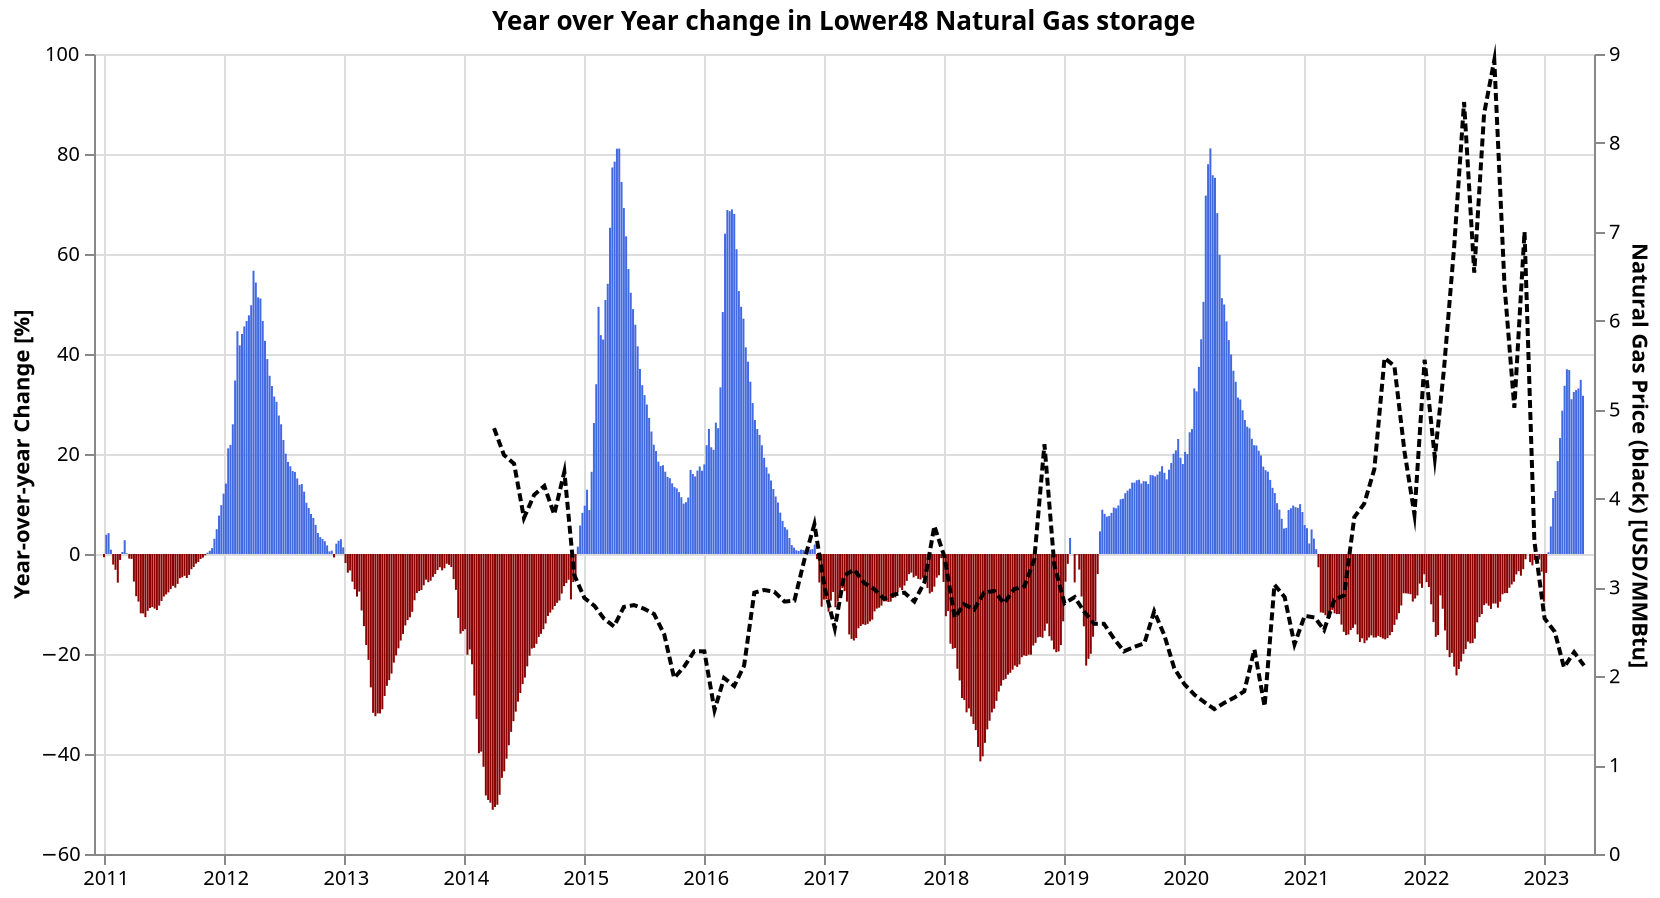 {
  "config": {
    "view": {
      "continuousWidth": 400,
      "continuousHeight": 300
    }
  },
  "layer": [
    {
      "data": {
        "name": "data-5ca62a05942ddb6597184cf35f25e9a9"
      },
      "mark": {
        "type": "bar",
        "width": 1
      },
      "encoding": {
        "color": {
          "condition": {
            "value": "darkred",
            "test": "datum['Lower48'] < 0"
          },
          "value": "royalblue"
        },
        "tooltip": [
          {
            "field": "dt",
            "title": "",
            "type": "temporal"
          },
          {
            "field": "Lower48",
            "format": ",.02f",
            "title": "YoY % Change",
            "type": "quantitative"
          }
        ],
        "x": {
          "axis": {
            "title": ""
          },
          "field": "dt",
          "type": "temporal"
        },
        "y": {
          "axis": {
            "title": "Year-over-year Change [%]"
          },
          "field": "Lower48",
          "type": "quantitative"
        }
      },
      "height": 400,
      "title": "Year over Year change in Lower48 Natural Gas storage",
      "width": 750
    },
    {
      "data": {
        "name": "data-b106063f5d279c55841031e89dd349e1"
      },
      "mark": {
        "type": "line",
        "color": "black",
        "strokeDash": [
          4,
          2
        ]
      },
      "encoding": {
        "x": {
          "field": "Date",
          "type": "temporal"
        },
        "y": {
          "axis": {
            "title": "Natural Gas Price (black) [USD/MMBtu]"
          },
          "field": "Close-Nominal",
          "type": "quantitative"
        }
      },
      "height": 400,
      "width": 750
    }
  ],
  "background": "white",
  "resolve": {
    "scale": {
      "y": "independent"
    }
  },
  "$schema": "https://vega.github.io/schema/vega-lite/v5.json",
  "datasets": {
    "data-5ca62a05942ddb6597184cf35f25e9a9": [
      {
        "dt": "2010-01-01T00:00:00",
        "Lower48": null
      },
      {
        "dt": "2010-01-08T00:00:00",
        "Lower48": null
      },
      {
        "dt": "2010-01-15T00:00:00",
        "Lower48": null
      },
      {
        "dt": "2010-01-22T00:00:00",
        "Lower48": null
      },
      {
        "dt": "2010-01-29T00:00:00",
        "Lower48": null
      },
      {
        "dt": "2010-02-05T00:00:00",
        "Lower48": null
      },
      {
        "dt": "2010-02-12T00:00:00",
        "Lower48": null
      },
      {
        "dt": "2010-02-19T00:00:00",
        "Lower48": null
      },
      {
        "dt": "2010-02-26T00:00:00",
        "Lower48": null
      },
      {
        "dt": "2010-03-05T00:00:00",
        "Lower48": null
      },
      {
        "dt": "2010-03-12T00:00:00",
        "Lower48": null
      },
      {
        "dt": "2010-03-19T00:00:00",
        "Lower48": null
      },
      {
        "dt": "2010-03-26T00:00:00",
        "Lower48": null
      },
      {
        "dt": "2010-04-02T00:00:00",
        "Lower48": null
      },
      {
        "dt": "2010-04-09T00:00:00",
        "Lower48": null
      },
      {
        "dt": "2010-04-16T00:00:00",
        "Lower48": null
      },
      {
        "dt": "2010-04-23T00:00:00",
        "Lower48": null
      },
      {
        "dt": "2010-04-30T00:00:00",
        "Lower48": null
      },
      {
        "dt": "2010-05-07T00:00:00",
        "Lower48": null
      },
      {
        "dt": "2010-05-14T00:00:00",
        "Lower48": null
      },
      {
        "dt": "2010-05-21T00:00:00",
        "Lower48": null
      },
      {
        "dt": "2010-05-28T00:00:00",
        "Lower48": null
      },
      {
        "dt": "2010-06-04T00:00:00",
        "Lower48": null
      },
      {
        "dt": "2010-06-11T00:00:00",
        "Lower48": null
      },
      {
        "dt": "2010-06-18T00:00:00",
        "Lower48": null
      },
      {
        "dt": "2010-06-25T00:00:00",
        "Lower48": null
      },
      {
        "dt": "2010-07-02T00:00:00",
        "Lower48": null
      },
      {
        "dt": "2010-07-09T00:00:00",
        "Lower48": null
      },
      {
        "dt": "2010-07-16T00:00:00",
        "Lower48": null
      },
      {
        "dt": "2010-07-23T00:00:00",
        "Lower48": null
      },
      {
        "dt": "2010-07-30T00:00:00",
        "Lower48": null
      },
      {
        "dt": "2010-08-06T00:00:00",
        "Lower48": null
      },
      {
        "dt": "2010-08-13T00:00:00",
        "Lower48": null
      },
      {
        "dt": "2010-08-20T00:00:00",
        "Lower48": null
      },
      {
        "dt": "2010-08-27T00:00:00",
        "Lower48": null
      },
      {
        "dt": "2010-09-03T00:00:00",
        "Lower48": null
      },
      {
        "dt": "2010-09-10T00:00:00",
        "Lower48": null
      },
      {
        "dt": "2010-09-17T00:00:00",
        "Lower48": null
      },
      {
        "dt": "2010-09-24T00:00:00",
        "Lower48": null
      },
      {
        "dt": "2010-10-01T00:00:00",
        "Lower48": null
      },
      {
        "dt": "2010-10-08T00:00:00",
        "Lower48": null
      },
      {
        "dt": "2010-10-15T00:00:00",
        "Lower48": null
      },
      {
        "dt": "2010-10-22T00:00:00",
        "Lower48": null
      },
      {
        "dt": "2010-10-29T00:00:00",
        "Lower48": null
      },
      {
        "dt": "2010-11-05T00:00:00",
        "Lower48": null
      },
      {
        "dt": "2010-11-12T00:00:00",
        "Lower48": null
      },
      {
        "dt": "2010-11-19T00:00:00",
        "Lower48": null
      },
      {
        "dt": "2010-11-26T00:00:00",
        "Lower48": null
      },
      {
        "dt": "2010-12-03T00:00:00",
        "Lower48": null
      },
      {
        "dt": "2010-12-10T00:00:00",
        "Lower48": null
      },
      {
        "dt": "2010-12-17T00:00:00",
        "Lower48": null
      },
      {
        "dt": "2010-12-24T00:00:00",
        "Lower48": null
      },
      {
        "dt": "2010-12-31T00:00:00",
        "Lower48": -0.6416426050689816
      },
      {
        "dt": "2011-01-07T00:00:00",
        "Lower48": 3.8596491228070073
      },
      {
        "dt": "2011-01-14T00:00:00",
        "Lower48": 4.181051016494064
      },
      {
        "dt": "2011-01-21T00:00:00",
        "Lower48": 0.8726695755652436
      },
      {
        "dt": "2011-01-28T00:00:00",
        "Lower48": -2.1197007481296715
      },
      {
        "dt": "2011-02-04T00:00:00",
        "Lower48": -3.1616982836495056
      },
      {
        "dt": "2011-02-11T00:00:00",
        "Lower48": -5.72556762092794
      },
      {
        "dt": "2011-02-18T00:00:00",
        "Lower48": -1.1872638963842386
      },
      {
        "dt": "2011-02-25T00:00:00",
        "Lower48": 0.4027617951668505
      },
      {
        "dt": "2011-03-04T00:00:00",
        "Lower48": 2.7658266748617155
      },
      {
        "dt": "2011-03-11T00:00:00",
        "Lower48": 0.12391573729864103
      },
      {
        "dt": "2011-03-18T00:00:00",
        "Lower48": -0.9225092250922495
      },
      {
        "dt": "2011-03-25T00:00:00",
        "Lower48": -0.9768009768009733
      },
      {
        "dt": "2011-04-01T00:00:00",
        "Lower48": -5.508982035928145
      },
      {
        "dt": "2011-04-08T00:00:00",
        "Lower48": -8.437856328392247
      },
      {
        "dt": "2011-04-15T00:00:00",
        "Lower48": -9.518599562363239
      },
      {
        "dt": "2011-04-22T00:00:00",
        "Lower48": -11.87238493723849
      },
      {
        "dt": "2011-04-29T00:00:00",
        "Lower48": -11.88565697091274
      },
      {
        "dt": "2011-05-06T00:00:00",
        "Lower48": -12.62553802008608
      },
      {
        "dt": "2011-05-13T00:00:00",
        "Lower48": -11.362586605080827
      },
      {
        "dt": "2011-05-20T00:00:00",
        "Lower48": -10.802469135802472
      },
      {
        "dt": "2011-05-27T00:00:00",
        "Lower48": -10.606703436571918
      },
      {
        "dt": "2011-06-03T00:00:00",
        "Lower48": -10.912052117263848
      },
      {
        "dt": "2011-06-10T00:00:00",
        "Lower48": -11.211644374508257
      },
      {
        "dt": "2011-06-17T00:00:00",
        "Lower48": -10.323809523809524
      },
      {
        "dt": "2011-06-24T00:00:00",
        "Lower48": -9.388971684053649
      },
      {
        "dt": "2011-07-01T00:00:00",
        "Lower48": -8.511408909815287
      },
      {
        "dt": "2011-07-08T00:00:00",
        "Lower48": -8.095740936290042
      },
      {
        "dt": "2011-07-15T00:00:00",
        "Lower48": -7.6736951261666135
      },
      {
        "dt": "2011-07-22T00:00:00",
        "Lower48": -7.022953066118531
      },
      {
        "dt": "2011-07-29T00:00:00",
        "Lower48": -6.379368849677636
      },
      {
        "dt": "2011-08-05T00:00:00",
        "Lower48": -6.735924932975868
      },
      {
        "dt": "2011-08-12T00:00:00",
        "Lower48": -5.97411218055095
      },
      {
        "dt": "2011-08-19T00:00:00",
        "Lower48": -4.846103470857887
      },
      {
        "dt": "2011-08-26T00:00:00",
        "Lower48": -4.669887278582929
      },
      {
        "dt": "2011-09-02T00:00:00",
        "Lower48": -4.3629465697123
      },
      {
        "dt": "2011-09-09T00:00:00",
        "Lower48": -4.8056320783593565
      },
      {
        "dt": "2011-09-16T00:00:00",
        "Lower48": -4.190362167015859
      },
      {
        "dt": "2011-09-23T00:00:00",
        "Lower48": -3.045387994143489
      },
      {
        "dt": "2011-09-30T00:00:00",
        "Lower48": -2.600743069448419
      },
      {
        "dt": "2011-10-07T00:00:00",
        "Lower48": -1.9220055710306383
      },
      {
        "dt": "2011-10-14T00:00:00",
        "Lower48": -1.6019549280477885
      },
      {
        "dt": "2011-10-21T00:00:00",
        "Lower48": -0.9856153436334614
      },
      {
        "dt": "2011-10-28T00:00:00",
        "Lower48": -0.7327924627061
      },
      {
        "dt": "2011-11-04T00:00:00",
        "Lower48": -0.26041666666666297
      },
      {
        "dt": "2011-11-11T00:00:00",
        "Lower48": 0.2608242044861653
      },
      {
        "dt": "2011-11-18T00:00:00",
        "Lower48": 0.6530825496342763
      },
      {
        "dt": "2011-11-25T00:00:00",
        "Lower48": 1.182654402102501
      },
      {
        "dt": "2011-12-02T00:00:00",
        "Lower48": 3.040086090933558
      },
      {
        "dt": "2011-12-09T00:00:00",
        "Lower48": 4.9535603715170184
      },
      {
        "dt": "2011-12-16T00:00:00",
        "Lower48": 7.687741169486495
      },
      {
        "dt": "2011-12-23T00:00:00",
        "Lower48": 9.777227722772274
      },
      {
        "dt": "2011-12-30T00:00:00",
        "Lower48": 12.076202776880862
      },
      {
        "dt": "2012-01-06T00:00:00",
        "Lower48": 14.087837837837846
      },
      {
        "dt": "2012-01-13T00:00:00",
        "Lower48": 21.134020618556693
      },
      {
        "dt": "2012-01-20T00:00:00",
        "Lower48": 21.82461659457333
      },
      {
        "dt": "2012-01-27T00:00:00",
        "Lower48": 25.944798301486195
      },
      {
        "dt": "2012-02-03T00:00:00",
        "Lower48": 34.70149253731343
      },
      {
        "dt": "2012-02-10T00:00:00",
        "Lower48": 44.55497382198952
      },
      {
        "dt": "2012-02-17T00:00:00",
        "Lower48": 41.725832878208635
      },
      {
        "dt": "2012-02-24T00:00:00",
        "Lower48": 44.01146131805158
      },
      {
        "dt": "2012-03-02T00:00:00",
        "Lower48": 45.51435406698565
      },
      {
        "dt": "2012-03-09T00:00:00",
        "Lower48": 46.59653465346534
      },
      {
        "dt": "2012-03-16T00:00:00",
        "Lower48": 47.73432650527623
      },
      {
        "dt": "2012-03-23T00:00:00",
        "Lower48": 49.7533908754624
      },
      {
        "dt": "2012-03-30T00:00:00",
        "Lower48": 56.65399239543727
      },
      {
        "dt": "2012-04-06T00:00:00",
        "Lower48": 54.29638854296388
      },
      {
        "dt": "2012-04-13T00:00:00",
        "Lower48": 51.330108827085866
      },
      {
        "dt": "2012-04-20T00:00:00",
        "Lower48": 51.09792284866468
      },
      {
        "dt": "2012-04-27T00:00:00",
        "Lower48": 46.61354581673307
      },
      {
        "dt": "2012-05-04T00:00:00",
        "Lower48": 42.63820470717023
      },
      {
        "dt": "2012-05-11T00:00:00",
        "Lower48": 38.97863470557581
      },
      {
        "dt": "2012-05-18T00:00:00",
        "Lower48": 35.64013840830449
      },
      {
        "dt": "2012-05-25T00:00:00",
        "Lower48": 33.602278120550544
      },
      {
        "dt": "2012-06-01T00:00:00",
        "Lower48": 31.489945155393052
      },
      {
        "dt": "2012-06-08T00:00:00",
        "Lower48": 30.438635356668154
      },
      {
        "dt": "2012-06-15T00:00:00",
        "Lower48": 27.697536108751052
      },
      {
        "dt": "2012-06-22T00:00:00",
        "Lower48": 25.94572368421053
      },
      {
        "dt": "2012-06-29T00:00:00",
        "Lower48": 22.802850356294545
      },
      {
        "dt": "2012-07-06T00:00:00",
        "Lower48": 20.06893910379166
      },
      {
        "dt": "2012-07-13T00:00:00",
        "Lower48": 18.420067390490445
      },
      {
        "dt": "2012-07-20T00:00:00",
        "Lower48": 17.538688282977155
      },
      {
        "dt": "2012-07-27T00:00:00",
        "Lower48": 16.600217470097856
      },
      {
        "dt": "2012-08-03T00:00:00",
        "Lower48": 16.421128278835795
      },
      {
        "dt": "2012-08-10T00:00:00",
        "Lower48": 15.107659724673494
      },
      {
        "dt": "2012-08-17T00:00:00",
        "Lower48": 13.83344803854094
      },
      {
        "dt": "2012-08-24T00:00:00",
        "Lower48": 13.986486486486482
      },
      {
        "dt": "2012-08-31T00:00:00",
        "Lower48": 12.462809917355377
      },
      {
        "dt": "2012-09-07T00:00:00",
        "Lower48": 10.257234726688115
      },
      {
        "dt": "2012-09-14T00:00:00",
        "Lower48": 9.215870040612305
      },
      {
        "dt": "2012-09-21T00:00:00",
        "Lower48": 8.003624282694055
      },
      {
        "dt": "2012-09-28T00:00:00",
        "Lower48": 7.2183098591549255
      },
      {
        "dt": "2012-10-05T00:00:00",
        "Lower48": 5.82220959954558
      },
      {
        "dt": "2012-10-12T00:00:00",
        "Lower48": 4.194260485651213
      },
      {
        "dt": "2012-10-19T00:00:00",
        "Lower48": 3.3898305084745672
      },
      {
        "dt": "2012-10-26T00:00:00",
        "Lower48": 3.0055365146322233
      },
      {
        "dt": "2012-11-02T00:00:00",
        "Lower48": 2.5587467362924388
      },
      {
        "dt": "2012-11-09T00:00:00",
        "Lower48": 1.716961498439118
      },
      {
        "dt": "2012-11-16T00:00:00",
        "Lower48": 0.5190760446405429
      },
      {
        "dt": "2012-11-23T00:00:00",
        "Lower48": 0.6753246753246733
      },
      {
        "dt": "2012-11-30T00:00:00",
        "Lower48": -0.6788511749347248
      },
      {
        "dt": "2012-12-07T00:00:00",
        "Lower48": 2.0648967551622377
      },
      {
        "dt": "2012-12-14T00:00:00",
        "Lower48": 2.6460859977949225
      },
      {
        "dt": "2012-12-21T00:00:00",
        "Lower48": 2.9594137542277243
      },
      {
        "dt": "2012-12-28T00:00:00",
        "Lower48": 1.3252664938058212
      },
      {
        "dt": "2013-01-04T00:00:00",
        "Lower48": -1.8063369854900757
      },
      {
        "dt": "2013-01-11T00:00:00",
        "Lower48": -3.7386018237082097
      },
      {
        "dt": "2013-01-18T00:00:00",
        "Lower48": -3.2924467398321444
      },
      {
        "dt": "2013-01-25T00:00:00",
        "Lower48": -5.5293324342548855
      },
      {
        "dt": "2013-02-01T00:00:00",
        "Lower48": -7.0637119113573394
      },
      {
        "dt": "2013-02-08T00:00:00",
        "Lower48": -8.511408909815287
      },
      {
        "dt": "2013-02-15T00:00:00",
        "Lower48": -7.514450867052025
      },
      {
        "dt": "2013-02-22T00:00:00",
        "Lower48": -11.301233585356151
      },
      {
        "dt": "2013-03-01T00:00:00",
        "Lower48": -14.426633785450061
      },
      {
        "dt": "2013-03-08T00:00:00",
        "Lower48": -18.19333051920642
      },
      {
        "dt": "2013-03-15T00:00:00",
        "Lower48": -21.176470588235297
      },
      {
        "dt": "2013-03-22T00:00:00",
        "Lower48": -26.677645121449157
      },
      {
        "dt": "2013-03-29T00:00:00",
        "Lower48": -31.75566343042071
      },
      {
        "dt": "2013-04-05T00:00:00",
        "Lower48": -32.445520581113804
      },
      {
        "dt": "2013-04-12T00:00:00",
        "Lower48": -31.88174190970835
      },
      {
        "dt": "2013-04-19T00:00:00",
        "Lower48": -31.893165750196385
      },
      {
        "dt": "2013-04-26T00:00:00",
        "Lower48": -31.055900621118017
      },
      {
        "dt": "2013-05-03T00:00:00",
        "Lower48": -28.396009209516503
      },
      {
        "dt": "2013-05-10T00:00:00",
        "Lower48": -26.359205099362583
      },
      {
        "dt": "2013-05-17T00:00:00",
        "Lower48": -25.218658892128275
      },
      {
        "dt": "2013-05-24T00:00:00",
        "Lower48": -23.907637655417403
      },
      {
        "dt": "2013-05-31T00:00:00",
        "Lower48": -21.724018074383032
      },
      {
        "dt": "2013-06-07T00:00:00",
        "Lower48": -20.278532608695656
      },
      {
        "dt": "2013-06-14T00:00:00",
        "Lower48": -18.862275449101794
      },
      {
        "dt": "2013-06-21T00:00:00",
        "Lower48": -17.303297420829256
      },
      {
        "dt": "2013-06-28T00:00:00",
        "Lower48": -15.989684074790455
      },
      {
        "dt": "2013-07-05T00:00:00",
        "Lower48": -14.290271132376397
      },
      {
        "dt": "2013-07-12T00:00:00",
        "Lower48": -13.21530192854885
      },
      {
        "dt": "2013-07-19T00:00:00",
        "Lower48": -12.664576802507831
      },
      {
        "dt": "2013-07-26T00:00:00",
        "Lower48": -11.563568542119985
      },
      {
        "dt": "2013-08-02T00:00:00",
        "Lower48": -9.259259259259256
      },
      {
        "dt": "2013-08-09T00:00:00",
        "Lower48": -7.789021772462434
      },
      {
        "dt": "2013-08-16T00:00:00",
        "Lower48": -7.4062877871825865
      },
      {
        "dt": "2013-08-23T00:00:00",
        "Lower48": -7.202133965619439
      },
      {
        "dt": "2013-08-30T00:00:00",
        "Lower48": -6.261022927689597
      },
      {
        "dt": "2013-09-06T00:00:00",
        "Lower48": -5.13269174686497
      },
      {
        "dt": "2013-09-13T00:00:00",
        "Lower48": -5.635011441647597
      },
      {
        "dt": "2013-09-20T00:00:00",
        "Lower48": -5.341163310961972
      },
      {
        "dt": "2013-09-27T00:00:00",
        "Lower48": -4.570333880678712
      },
      {
        "dt": "2013-10-04T00:00:00",
        "Lower48": -3.998926462694574
      },
      {
        "dt": "2013-10-11T00:00:00",
        "Lower48": -3.204449152542377
      },
      {
        "dt": "2013-10-18T00:00:00",
        "Lower48": -2.654176424668231
      },
      {
        "dt": "2013-10-25T00:00:00",
        "Lower48": -3.2761709751727652
      },
      {
        "dt": "2013-11-01T00:00:00",
        "Lower48": -2.851323828920571
      },
      {
        "dt": "2013-11-08T00:00:00",
        "Lower48": -1.9437340153452665
      },
      {
        "dt": "2013-11-15T00:00:00",
        "Lower48": -2.1688613477924057
      },
      {
        "dt": "2013-11-22T00:00:00",
        "Lower48": -2.605779153766774
      },
      {
        "dt": "2013-11-29T00:00:00",
        "Lower48": -5.021030494216616
      },
      {
        "dt": "2013-12-06T00:00:00",
        "Lower48": -7.17288491854966
      },
      {
        "dt": "2013-12-13T00:00:00",
        "Lower48": -12.781954887218049
      },
      {
        "dt": "2013-12-20T00:00:00",
        "Lower48": -15.9321105940323
      },
      {
        "dt": "2013-12-27T00:00:00",
        "Lower48": -15.410861529712827
      },
      {
        "dt": "2014-01-03T00:00:00",
        "Lower48": -15.048250904704464
      },
      {
        "dt": "2014-01-10T00:00:00",
        "Lower48": -20.14524786864541
      },
      {
        "dt": "2014-01-17T00:00:00",
        "Lower48": -19.092122830440584
      },
      {
        "dt": "2014-01-24T00:00:00",
        "Lower48": -22.055674518201286
      },
      {
        "dt": "2014-01-31T00:00:00",
        "Lower48": -28.315946348733235
      },
      {
        "dt": "2014-02-07T00:00:00",
        "Lower48": -32.97703879651623
      },
      {
        "dt": "2014-02-14T00:00:00",
        "Lower48": -39.83333333333333
      },
      {
        "dt": "2014-02-21T00:00:00",
        "Lower48": -39.52445042620008
      },
      {
        "dt": "2014-02-28T00:00:00",
        "Lower48": -42.5552353506244
      },
      {
        "dt": "2014-03-07T00:00:00",
        "Lower48": -48.297213622291025
      },
      {
        "dt": "2014-03-14T00:00:00",
        "Lower48": -49.200426439232416
      },
      {
        "dt": "2014-03-21T00:00:00",
        "Lower48": -49.74733295901179
      },
      {
        "dt": "2014-03-28T00:00:00",
        "Lower48": -51.155898043864845
      },
      {
        "dt": "2014-04-04T00:00:00",
        "Lower48": -50.597371565113505
      },
      {
        "dt": "2014-04-11T00:00:00",
        "Lower48": -50.146627565982406
      },
      {
        "dt": "2014-04-18T00:00:00",
        "Lower48": -48.15455594002307
      },
      {
        "dt": "2014-04-25T00:00:00",
        "Lower48": -44.76351351351351
      },
      {
        "dt": "2014-05-02T00:00:00",
        "Lower48": -43.461950696677384
      },
      {
        "dt": "2014-05-09T00:00:00",
        "Lower48": -40.936863543788185
      },
      {
        "dt": "2014-05-16T00:00:00",
        "Lower48": -38.25536062378168
      },
      {
        "dt": "2014-05-23T00:00:00",
        "Lower48": -35.574229691876745
      },
      {
        "dt": "2014-05-30T00:00:00",
        "Lower48": -33.43694493783303
      },
      {
        "dt": "2014-06-06T00:00:00",
        "Lower48": -31.52961227098423
      },
      {
        "dt": "2014-06-13T00:00:00",
        "Lower48": -29.520295202952028
      },
      {
        "dt": "2014-06-20T00:00:00",
        "Lower48": -27.79313067508883
      },
      {
        "dt": "2014-06-27T00:00:00",
        "Lower48": -26.016884113584037
      },
      {
        "dt": "2014-07-04T00:00:00",
        "Lower48": -24.711574246371416
      },
      {
        "dt": "2014-07-11T00:00:00",
        "Lower48": -22.47723132969035
      },
      {
        "dt": "2014-07-18T00:00:00",
        "Lower48": -20.351758793969854
      },
      {
        "dt": "2014-07-25T00:00:00",
        "Lower48": -18.9103690685413
      },
      {
        "dt": "2014-08-01T00:00:00",
        "Lower48": -18.775510204081634
      },
      {
        "dt": "2014-08-08T00:00:00",
        "Lower48": -17.958097771865646
      },
      {
        "dt": "2014-08-15T00:00:00",
        "Lower48": -16.585047339209925
      },
      {
        "dt": "2014-08-22T00:00:00",
        "Lower48": -15.969338869370809
      },
      {
        "dt": "2014-08-29T00:00:00",
        "Lower48": -15.051740357478838
      },
      {
        "dt": "2014-09-05T00:00:00",
        "Lower48": -13.894866277282514
      },
      {
        "dt": "2014-09-12T00:00:00",
        "Lower48": -12.397696271597457
      },
      {
        "dt": "2014-09-19T00:00:00",
        "Lower48": -11.728212703101926
      },
      {
        "dt": "2014-09-26T00:00:00",
        "Lower48": -11.127043303699457
      },
      {
        "dt": "2014-10-03T00:00:00",
        "Lower48": -10.399776348895717
      },
      {
        "dt": "2014-10-10T00:00:00",
        "Lower48": -9.76744186046512
      },
      {
        "dt": "2014-10-17T00:00:00",
        "Lower48": -9.302325581395355
      },
      {
        "dt": "2014-10-24T00:00:00",
        "Lower48": -7.912146070388992
      },
      {
        "dt": "2014-10-31T00:00:00",
        "Lower48": -6.420335429769397
      },
      {
        "dt": "2014-11-07T00:00:00",
        "Lower48": -5.816379760041734
      },
      {
        "dt": "2014-11-14T00:00:00",
        "Lower48": -5.1464766429137
      },
      {
        "dt": "2014-11-21T00:00:00",
        "Lower48": -9.086092715231786
      },
      {
        "dt": "2014-11-28T00:00:00",
        "Lower48": -5.61859950179906
      },
      {
        "dt": "2014-12-05T00:00:00",
        "Lower48": -4.924992923860739
      },
      {
        "dt": "2014-12-12T00:00:00",
        "Lower48": 1.4778325123152802
      },
      {
        "dt": "2014-12-19T00:00:00",
        "Lower48": 5.698469553891239
      },
      {
        "dt": "2014-12-26T00:00:00",
        "Lower48": 8.23529411764705
      },
      {
        "dt": "2015-01-02T00:00:00",
        "Lower48": 9.655662051828195
      },
      {
        "dt": "2015-01-09T00:00:00",
        "Lower48": 12.85092922103599
      },
      {
        "dt": "2015-01-16T00:00:00",
        "Lower48": 8.787128712871283
      },
      {
        "dt": "2015-01-23T00:00:00",
        "Lower48": 16.437728937728945
      },
      {
        "dt": "2015-01-30T00:00:00",
        "Lower48": 26.195426195426187
      },
      {
        "dt": "2015-02-06T00:00:00",
        "Lower48": 33.96337861783816
      },
      {
        "dt": "2015-02-13T00:00:00",
        "Lower48": 49.44598337950139
      },
      {
        "dt": "2015-02-20T00:00:00",
        "Lower48": 43.76854599406528
      },
      {
        "dt": "2015-02-27T00:00:00",
        "Lower48": 42.89297658862876
      },
      {
        "dt": "2015-03-06T00:00:00",
        "Lower48": 50.79840319361277
      },
      {
        "dt": "2015-03-13T00:00:00",
        "Lower48": 54.039874081846804
      },
      {
        "dt": "2015-03-20T00:00:00",
        "Lower48": 65.25139664804469
      },
      {
        "dt": "2015-03-27T00:00:00",
        "Lower48": 77.30582524271846
      },
      {
        "dt": "2015-04-03T00:00:00",
        "Lower48": 78.47642079806529
      },
      {
        "dt": "2015-04-10T00:00:00",
        "Lower48": 81.05882352941177
      },
      {
        "dt": "2015-04-17T00:00:00",
        "Lower48": 81.0901001112347
      },
      {
        "dt": "2015-04-24T00:00:00",
        "Lower48": 74.4138634046891
      },
      {
        "dt": "2015-05-01T00:00:00",
        "Lower48": 69.19431279620854
      },
      {
        "dt": "2015-05-08T00:00:00",
        "Lower48": 63.53448275862068
      },
      {
        "dt": "2015-05-15T00:00:00",
        "Lower48": 56.985003946329904
      },
      {
        "dt": "2015-05-22T00:00:00",
        "Lower48": 52.24637681159421
      },
      {
        "dt": "2015-05-29T00:00:00",
        "Lower48": 48.965977318212154
      },
      {
        "dt": "2015-06-05T00:00:00",
        "Lower48": 45.86185438705663
      },
      {
        "dt": "2015-06-12T00:00:00",
        "Lower48": 41.53577661431065
      },
      {
        "dt": "2015-06-19T00:00:00",
        "Lower48": 37.014762165117546
      },
      {
        "dt": "2015-06-26T00:00:00",
        "Lower48": 33.765560165975096
      },
      {
        "dt": "2015-07-03T00:00:00",
        "Lower48": 31.784478497281256
      },
      {
        "dt": "2015-07-10T00:00:00",
        "Lower48": 29.887218045112785
      },
      {
        "dt": "2015-07-17T00:00:00",
        "Lower48": 27.21946822893195
      },
      {
        "dt": "2015-07-24T00:00:00",
        "Lower48": 24.49068053749459
      },
      {
        "dt": "2015-07-31T00:00:00",
        "Lower48": 21.85929648241205
      },
      {
        "dt": "2015-08-07T00:00:00",
        "Lower48": 20.591811917308476
      },
      {
        "dt": "2015-08-14T00:00:00",
        "Lower48": 18.473581213307245
      },
      {
        "dt": "2015-08-21T00:00:00",
        "Lower48": 17.597871531736974
      },
      {
        "dt": "2015-08-28T00:00:00",
        "Lower48": 17.755629383536366
      },
      {
        "dt": "2015-09-04T00:00:00",
        "Lower48": 16.4584077115316
      },
      {
        "dt": "2015-09-11T00:00:00",
        "Lower48": 15.432525951557086
      },
      {
        "dt": "2015-09-18T00:00:00",
        "Lower48": 15.160642570281135
      },
      {
        "dt": "2015-09-25T00:00:00",
        "Lower48": 14.133591481122942
      },
      {
        "dt": "2015-10-02T00:00:00",
        "Lower48": 13.385335413416533
      },
      {
        "dt": "2015-10-09T00:00:00",
        "Lower48": 13.129169193450574
      },
      {
        "dt": "2015-10-16T00:00:00",
        "Lower48": 12.378426171529622
      },
      {
        "dt": "2015-10-23T00:00:00",
        "Lower48": 11.350574712643668
      },
      {
        "dt": "2015-10-30T00:00:00",
        "Lower48": 10.081209745169417
      },
      {
        "dt": "2015-11-06T00:00:00",
        "Lower48": 10.357241761284964
      },
      {
        "dt": "2015-11-13T00:00:00",
        "Lower48": 11.296605453533658
      },
      {
        "dt": "2015-11-20T00:00:00",
        "Lower48": 16.812354312354305
      },
      {
        "dt": "2015-11-27T00:00:00",
        "Lower48": 16.011730205278596
      },
      {
        "dt": "2015-12-04T00:00:00",
        "Lower48": 15.510568621613574
      },
      {
        "dt": "2015-12-11T00:00:00",
        "Lower48": 16.6868932038835
      },
      {
        "dt": "2015-12-18T00:00:00",
        "Lower48": 17.498459642637098
      },
      {
        "dt": "2015-12-25T00:00:00",
        "Lower48": 16.64596273291925
      },
      {
        "dt": "2016-01-01T00:00:00",
        "Lower48": 17.93460666882487
      },
      {
        "dt": "2016-01-08T00:00:00",
        "Lower48": 21.758934828311148
      },
      {
        "dt": "2016-01-15T00:00:00",
        "Lower48": 25.02844141069398
      },
      {
        "dt": "2016-01-22T00:00:00",
        "Lower48": 21.352732992528512
      },
      {
        "dt": "2016-01-29T00:00:00",
        "Lower48": 20.840197693574968
      },
      {
        "dt": "2016-02-05T00:00:00",
        "Lower48": 26.27865961199294
      },
      {
        "dt": "2016-02-12T00:00:00",
        "Lower48": 25.162187210379972
      },
      {
        "dt": "2016-02-19T00:00:00",
        "Lower48": 33.33333333333333
      },
      {
        "dt": "2016-02-26T00:00:00",
        "Lower48": 48.39087185488591
      },
      {
        "dt": "2016-03-04T00:00:00",
        "Lower48": 64.06353408338848
      },
      {
        "dt": "2016-03-11T00:00:00",
        "Lower48": 68.80108991825612
      },
      {
        "dt": "2016-03-18T00:00:00",
        "Lower48": 68.55983772819472
      },
      {
        "dt": "2016-03-25T00:00:00",
        "Lower48": 68.92539356605066
      },
      {
        "dt": "2016-04-01T00:00:00",
        "Lower48": 68.02168021680217
      },
      {
        "dt": "2016-04-08T00:00:00",
        "Lower48": 60.948667966211836
      },
      {
        "dt": "2016-04-15T00:00:00",
        "Lower48": 52.579852579852584
      },
      {
        "dt": "2016-04-22T00:00:00",
        "Lower48": 49.444769140853296
      },
      {
        "dt": "2016-04-29T00:00:00",
        "Lower48": 47.058823529411775
      },
      {
        "dt": "2016-05-06T00:00:00",
        "Lower48": 41.328413284132836
      },
      {
        "dt": "2016-05-13T00:00:00",
        "Lower48": 38.46153846153846
      },
      {
        "dt": "2016-05-20T00:00:00",
        "Lower48": 34.45978105663969
      },
      {
        "dt": "2016-05-27T00:00:00",
        "Lower48": 30.18360949395431
      },
      {
        "dt": "2016-06-03T00:00:00",
        "Lower48": 26.791808873720147
      },
      {
        "dt": "2016-06-10T00:00:00",
        "Lower48": 24.98972461981093
      },
      {
        "dt": "2016-06-17T00:00:00",
        "Lower48": 23.822825219473252
      },
      {
        "dt": "2016-06-24T00:00:00",
        "Lower48": 21.752617293524622
      },
      {
        "dt": "2016-07-01T00:00:00",
        "Lower48": 19.242310577644407
      },
      {
        "dt": "2016-07-08T00:00:00",
        "Lower48": 17.32995658465992
      },
      {
        "dt": "2016-07-15T00:00:00",
        "Lower48": 16.082182075805875
      },
      {
        "dt": "2016-07-22T00:00:00",
        "Lower48": 14.69359331476323
      },
      {
        "dt": "2016-07-29T00:00:00",
        "Lower48": 12.989690721649483
      },
      {
        "dt": "2016-08-05T00:00:00",
        "Lower48": 11.495798319327722
      },
      {
        "dt": "2016-08-12T00:00:00",
        "Lower48": 10.307234886025762
      },
      {
        "dt": "2016-08-19T00:00:00",
        "Lower48": 8.274078862314148
      },
      {
        "dt": "2016-08-26T00:00:00",
        "Lower48": 6.614420062695925
      },
      {
        "dt": "2016-09-02T00:00:00",
        "Lower48": 5.364806866952798
      },
      {
        "dt": "2016-09-09T00:00:00",
        "Lower48": 4.886091127098324
      },
      {
        "dt": "2016-09-16T00:00:00",
        "Lower48": 3.1967451322290064
      },
      {
        "dt": "2016-09-23T00:00:00",
        "Lower48": 1.781170483460559
      },
      {
        "dt": "2016-09-30T00:00:00",
        "Lower48": 1.2658227848101333
      },
      {
        "dt": "2016-10-07T00:00:00",
        "Lower48": 0.7504690431519689
      },
      {
        "dt": "2016-10-14T00:00:00",
        "Lower48": 0.6031995803829071
      },
      {
        "dt": "2016-10-21T00:00:00",
        "Lower48": 0.8774193548387155
      },
      {
        "dt": "2016-10-28T00:00:00",
        "Lower48": 0.8140422284405924
      },
      {
        "dt": "2016-11-04T00:00:00",
        "Lower48": 0.8030112923463006
      },
      {
        "dt": "2016-11-11T00:00:00",
        "Lower48": 1.1749999999999927
      },
      {
        "dt": "2016-11-18T00:00:00",
        "Lower48": 0.8979795460214435
      },
      {
        "dt": "2016-11-25T00:00:00",
        "Lower48": 0.9858442871587547
      },
      {
        "dt": "2016-12-02T00:00:00",
        "Lower48": 1.8814432989690655
      },
      {
        "dt": "2016-12-09T00:00:00",
        "Lower48": -1.0400416016640657
      },
      {
        "dt": "2016-12-16T00:00:00",
        "Lower48": -5.689564761405352
      },
      {
        "dt": "2016-12-23T00:00:00",
        "Lower48": -10.543130990415339
      },
      {
        "dt": "2016-12-30T00:00:00",
        "Lower48": -9.113368103211638
      },
      {
        "dt": "2017-01-06T00:00:00",
        "Lower48": -9.064748201438844
      },
      {
        "dt": "2017-01-13T00:00:00",
        "Lower48": -11.52562936002427
      },
      {
        "dt": "2017-01-20T00:00:00",
        "Lower48": -9.332469215813354
      },
      {
        "dt": "2017-01-27T00:00:00",
        "Lower48": -7.600545330606678
      },
      {
        "dt": "2017-02-03T00:00:00",
        "Lower48": -10.649441340782118
      },
      {
        "dt": "2017-02-10T00:00:00",
        "Lower48": -9.477971121806739
      },
      {
        "dt": "2017-02-17T00:00:00",
        "Lower48": -8.823529411764708
      },
      {
        "dt": "2017-02-24T00:00:00",
        "Lower48": -6.821766561514197
      },
      {
        "dt": "2017-03-03T00:00:00",
        "Lower48": -7.422347720855182
      },
      {
        "dt": "2017-03-10T00:00:00",
        "Lower48": -9.523809523809524
      },
      {
        "dt": "2017-03-17T00:00:00",
        "Lower48": -16.085038106698757
      },
      {
        "dt": "2017-03-24T00:00:00",
        "Lower48": -16.977309562398702
      },
      {
        "dt": "2017-03-31T00:00:00",
        "Lower48": -17.298387096774192
      },
      {
        "dt": "2017-04-07T00:00:00",
        "Lower48": -16.794509487283005
      },
      {
        "dt": "2017-04-14T00:00:00",
        "Lower48": -14.855072463768115
      },
      {
        "dt": "2017-04-21T00:00:00",
        "Lower48": -14.391865467344545
      },
      {
        "dt": "2017-04-28T00:00:00",
        "Lower48": -14.057142857142857
      },
      {
        "dt": "2017-05-05T00:00:00",
        "Lower48": -14.17381574039538
      },
      {
        "dt": "2017-05-12T00:00:00",
        "Lower48": -13.979665940450259
      },
      {
        "dt": "2017-05-19T00:00:00",
        "Lower48": -13.486725663716815
      },
      {
        "dt": "2017-05-26T00:00:00",
        "Lower48": -13.140694874441007
      },
      {
        "dt": "2017-06-02T00:00:00",
        "Lower48": -11.473755047106327
      },
      {
        "dt": "2017-06-09T00:00:00",
        "Lower48": -10.917461361394276
      },
      {
        "dt": "2017-06-16T00:00:00",
        "Lower48": -10.731550112794075
      },
      {
        "dt": "2017-06-23T00:00:00",
        "Lower48": -10.318471337579616
      },
      {
        "dt": "2017-06-30T00:00:00",
        "Lower48": -9.468386284995278
      },
      {
        "dt": "2017-07-07T00:00:00",
        "Lower48": -9.466543324082643
      },
      {
        "dt": "2017-07-14T00:00:00",
        "Lower48": -9.581934696368632
      },
      {
        "dt": "2017-07-21T00:00:00",
        "Lower48": -9.532483302975104
      },
      {
        "dt": "2017-07-28T00:00:00",
        "Lower48": -8.78953771289538
      },
      {
        "dt": "2017-08-04T00:00:00",
        "Lower48": -8.682544467892672
      },
      {
        "dt": "2017-08-11T00:00:00",
        "Lower48": -7.696915244085057
      },
      {
        "dt": "2017-08-18T00:00:00",
        "Lower48": -6.716417910447758
      },
      {
        "dt": "2017-08-25T00:00:00",
        "Lower48": -7.233166715671857
      },
      {
        "dt": "2017-09-01T00:00:00",
        "Lower48": -6.313645621181263
      },
      {
        "dt": "2017-09-08T00:00:00",
        "Lower48": -5.372963703915401
      },
      {
        "dt": "2017-09-15T00:00:00",
        "Lower48": -4.0270346381301
      },
      {
        "dt": "2017-09-22T00:00:00",
        "Lower48": -3.7222222222222268
      },
      {
        "dt": "2017-09-29T00:00:00",
        "Lower48": -4.673913043478262
      },
      {
        "dt": "2017-10-06T00:00:00",
        "Lower48": -4.362862463421124
      },
      {
        "dt": "2017-10-13T00:00:00",
        "Lower48": -4.9791449426485945
      },
      {
        "dt": "2017-10-20T00:00:00",
        "Lower48": -5.0908160654899
      },
      {
        "dt": "2017-10-27T00:00:00",
        "Lower48": -4.74388089830936
      },
      {
        "dt": "2017-11-03T00:00:00",
        "Lower48": -5.650983320886239
      },
      {
        "dt": "2017-11-10T00:00:00",
        "Lower48": -6.795156906350385
      },
      {
        "dt": "2017-11-17T00:00:00",
        "Lower48": -7.886279357231151
      },
      {
        "dt": "2017-11-24T00:00:00",
        "Lower48": -7.559449311639554
      },
      {
        "dt": "2017-12-01T00:00:00",
        "Lower48": -6.526688590943586
      },
      {
        "dt": "2017-12-08T00:00:00",
        "Lower48": -4.7293746715712075
      },
      {
        "dt": "2017-12-15T00:00:00",
        "Lower48": -4.253544620517102
      },
      {
        "dt": "2017-12-22T00:00:00",
        "Lower48": -0.8333333333333304
      },
      {
        "dt": "2017-12-29T00:00:00",
        "Lower48": -5.587435819993958
      },
      {
        "dt": "2018-01-05T00:00:00",
        "Lower48": -12.436708860759493
      },
      {
        "dt": "2018-01-12T00:00:00",
        "Lower48": -11.415838189921157
      },
      {
        "dt": "2018-01-19T00:00:00",
        "Lower48": -17.94138670478913
      },
      {
        "dt": "2018-01-26T00:00:00",
        "Lower48": -18.959793434157135
      },
      {
        "dt": "2018-02-02T00:00:00",
        "Lower48": -18.796404845642833
      },
      {
        "dt": "2018-02-09T00:00:00",
        "Lower48": -22.94478527607362
      },
      {
        "dt": "2018-02-16T00:00:00",
        "Lower48": -25.297113752122236
      },
      {
        "dt": "2018-02-23T00:00:00",
        "Lower48": -28.819297503173935
      },
      {
        "dt": "2018-03-02T00:00:00",
        "Lower48": -29.19389978213508
      },
      {
        "dt": "2018-03-09T00:00:00",
        "Lower48": -31.668153434433542
      },
      {
        "dt": "2018-03-16T00:00:00",
        "Lower48": -30.87954110898662
      },
      {
        "dt": "2018-03-23T00:00:00",
        "Lower48": -32.50366032210834
      },
      {
        "dt": "2018-03-30T00:00:00",
        "Lower48": -33.98342272062409
      },
      {
        "dt": "2018-04-06T00:00:00",
        "Lower48": -35.22561863173217
      },
      {
        "dt": "2018-04-13T00:00:00",
        "Lower48": -38.58156028368794
      },
      {
        "dt": "2018-04-20T00:00:00",
        "Lower48": -41.48012791228871
      },
      {
        "dt": "2018-04-27T00:00:00",
        "Lower48": -40.46985815602837
      },
      {
        "dt": "2018-05-04T00:00:00",
        "Lower48": -37.76618861364624
      },
      {
        "dt": "2018-05-11T00:00:00",
        "Lower48": -35.07809202195019
      },
      {
        "dt": "2018-05-18T00:00:00",
        "Lower48": -33.346972176759415
      },
      {
        "dt": "2018-05-25T00:00:00",
        "Lower48": -31.68316831683168
      },
      {
        "dt": "2018-06-01T00:00:00",
        "Lower48": -30.938806537438236
      },
      {
        "dt": "2018-06-08T00:00:00",
        "Lower48": -29.383536360280548
      },
      {
        "dt": "2018-06-15T00:00:00",
        "Lower48": -27.509025270758126
      },
      {
        "dt": "2018-06-22T00:00:00",
        "Lower48": -26.349431818181824
      },
      {
        "dt": "2018-06-29T00:00:00",
        "Lower48": -25.225851285615008
      },
      {
        "dt": "2018-07-06T00:00:00",
        "Lower48": -24.965940054495917
      },
      {
        "dt": "2018-07-13T00:00:00",
        "Lower48": -24.130948363145464
      },
      {
        "dt": "2018-07-20T00:00:00",
        "Lower48": -23.75838926174496
      },
      {
        "dt": "2018-07-27T00:00:00",
        "Lower48": -23.14104701567189
      },
      {
        "dt": "2018-08-03T00:00:00",
        "Lower48": -22.3175965665236
      },
      {
        "dt": "2018-08-10T00:00:00",
        "Lower48": -22.582738481505515
      },
      {
        "dt": "2018-08-17T00:00:00",
        "Lower48": -22.08
      },
      {
        "dt": "2018-08-24T00:00:00",
        "Lower48": -20.63391442155309
      },
      {
        "dt": "2018-08-31T00:00:00",
        "Lower48": -20.27950310559006
      },
      {
        "dt": "2018-09-07T00:00:00",
        "Lower48": -20.386590154032014
      },
      {
        "dt": "2018-09-14T00:00:00",
        "Lower48": -20.129107981220663
      },
      {
        "dt": "2018-09-21T00:00:00",
        "Lower48": -20.138488170802084
      },
      {
        "dt": "2018-09-28T00:00:00",
        "Lower48": -18.301026225769668
      },
      {
        "dt": "2018-10-05T00:00:00",
        "Lower48": -17.774687065368568
      },
      {
        "dt": "2018-10-12T00:00:00",
        "Lower48": -16.6803840877915
      },
      {
        "dt": "2018-10-19T00:00:00",
        "Lower48": -16.57681940700808
      },
      {
        "dt": "2018-10-26T00:00:00",
        "Lower48": -16.741721854304636
      },
      {
        "dt": "2018-11-02T00:00:00",
        "Lower48": -15.35620052770449
      },
      {
        "dt": "2018-11-09T00:00:00",
        "Lower48": -13.918345705196177
      },
      {
        "dt": "2018-11-16T00:00:00",
        "Lower48": -16.45195920558239
      },
      {
        "dt": "2018-11-23T00:00:00",
        "Lower48": -17.303005686433792
      },
      {
        "dt": "2018-11-30T00:00:00",
        "Lower48": -19.05277401894452
      },
      {
        "dt": "2018-12-07T00:00:00",
        "Lower48": -19.635962493105353
      },
      {
        "dt": "2018-12-14T00:00:00",
        "Lower48": -19.48315911730546
      },
      {
        "dt": "2018-12-21T00:00:00",
        "Lower48": -18.217286914765907
      },
      {
        "dt": "2018-12-28T00:00:00",
        "Lower48": -13.467690339091487
      },
      {
        "dt": "2019-01-04T00:00:00",
        "Lower48": -5.529454282616553
      },
      {
        "dt": "2019-01-11T00:00:00",
        "Lower48": -1.9736842105263164
      },
      {
        "dt": "2019-01-18T00:00:00",
        "Lower48": 3.2229965156794327
      },
      {
        "dt": "2019-01-25T00:00:00",
        "Lower48": 0.0
      },
      {
        "dt": "2019-02-01T00:00:00",
        "Lower48": -5.678537054860444
      },
      {
        "dt": "2019-02-08T00:00:00",
        "Lower48": -0.10615711252653925
      },
      {
        "dt": "2019-02-15T00:00:00",
        "Lower48": -3.125
      },
      {
        "dt": "2019-02-22T00:00:00",
        "Lower48": -8.501783590963141
      },
      {
        "dt": "2019-03-01T00:00:00",
        "Lower48": -14.46153846153846
      },
      {
        "dt": "2019-03-08T00:00:00",
        "Lower48": -22.32375979112271
      },
      {
        "dt": "2019-03-15T00:00:00",
        "Lower48": -20.954356846473033
      },
      {
        "dt": "2019-03-22T00:00:00",
        "Lower48": -19.95661605206074
      },
      {
        "dt": "2019-03-29T00:00:00",
        "Lower48": -16.543574593796162
      },
      {
        "dt": "2019-04-05T00:00:00",
        "Lower48": -13.48314606741573
      },
      {
        "dt": "2019-04-12T00:00:00",
        "Lower48": -4.00307929176289
      },
      {
        "dt": "2019-04-19T00:00:00",
        "Lower48": 4.527712724434041
      },
      {
        "dt": "2019-04-26T00:00:00",
        "Lower48": 8.860759493670889
      },
      {
        "dt": "2019-05-03T00:00:00",
        "Lower48": 8.030726256983245
      },
      {
        "dt": "2019-05-10T00:00:00",
        "Lower48": 7.477243172951886
      },
      {
        "dt": "2019-05-17T00:00:00",
        "Lower48": 7.612031921424189
      },
      {
        "dt": "2019-05-24T00:00:00",
        "Lower48": 8.231884057971017
      },
      {
        "dt": "2019-05-31T00:00:00",
        "Lower48": 9.30104567969181
      },
      {
        "dt": "2019-06-07T00:00:00",
        "Lower48": 9.147935180345002
      },
      {
        "dt": "2019-06-14T00:00:00",
        "Lower48": 9.711155378486058
      },
      {
        "dt": "2019-06-21T00:00:00",
        "Lower48": 10.94503375120539
      },
      {
        "dt": "2019-06-28T00:00:00",
        "Lower48": 11.05947955390334
      },
      {
        "dt": "2019-07-05T00:00:00",
        "Lower48": 12.165229232864272
      },
      {
        "dt": "2019-07-12T00:00:00",
        "Lower48": 12.677935943060504
      },
      {
        "dt": "2019-07-19T00:00:00",
        "Lower48": 13.07218309859155
      },
      {
        "dt": "2019-07-26T00:00:00",
        "Lower48": 14.273318872017349
      },
      {
        "dt": "2019-08-02T00:00:00",
        "Lower48": 14.279643008924769
      },
      {
        "dt": "2019-08-09T00:00:00",
        "Lower48": 14.752724224643753
      },
      {
        "dt": "2019-08-16T00:00:00",
        "Lower48": 14.8665297741273
      },
      {
        "dt": "2019-08-23T00:00:00",
        "Lower48": 14.097444089456879
      },
      {
        "dt": "2019-08-30T00:00:00",
        "Lower48": 14.569536423841068
      },
      {
        "dt": "2019-09-06T00:00:00",
        "Lower48": 14.52959028831562
      },
      {
        "dt": "2019-09-13T00:00:00",
        "Lower48": 13.997060984570165
      },
      {
        "dt": "2019-09-20T00:00:00",
        "Lower48": 15.78757225433527
      },
      {
        "dt": "2019-09-27T00:00:00",
        "Lower48": 15.736217725052338
      },
      {
        "dt": "2019-10-04T00:00:00",
        "Lower48": 15.527740189445204
      },
      {
        "dt": "2019-10-11T00:00:00",
        "Lower48": 15.87092525518603
      },
      {
        "dt": "2019-10-18T00:00:00",
        "Lower48": 16.510500807754447
      },
      {
        "dt": "2019-10-25T00:00:00",
        "Lower48": 17.562838052815778
      },
      {
        "dt": "2019-11-01T00:00:00",
        "Lower48": 16.24064837905237
      },
      {
        "dt": "2019-11-08T00:00:00",
        "Lower48": 14.93686479827534
      },
      {
        "dt": "2019-11-15T00:00:00",
        "Lower48": 16.8647606810151
      },
      {
        "dt": "2019-11-22T00:00:00",
        "Lower48": 18.205631958087753
      },
      {
        "dt": "2019-11-29T00:00:00",
        "Lower48": 20.060180541624884
      },
      {
        "dt": "2019-12-06T00:00:00",
        "Lower48": 20.727522306108437
      },
      {
        "dt": "2019-12-13T00:00:00",
        "Lower48": 23.00757302560403
      },
      {
        "dt": "2019-12-20T00:00:00",
        "Lower48": 19.266055045871553
      },
      {
        "dt": "2019-12-27T00:00:00",
        "Lower48": 18.00369685767098
      },
      {
        "dt": "2020-01-03T00:00:00",
        "Lower48": 20.428462127008416
      },
      {
        "dt": "2020-01-10T00:00:00",
        "Lower48": 19.976312672720088
      },
      {
        "dt": "2020-01-17T00:00:00",
        "Lower48": 24.345991561181425
      },
      {
        "dt": "2020-01-24T00:00:00",
        "Lower48": 24.988620846609024
      },
      {
        "dt": "2020-01-31T00:00:00",
        "Lower48": 33.11224489795919
      },
      {
        "dt": "2020-02-07T00:00:00",
        "Lower48": 32.51859723698194
      },
      {
        "dt": "2020-02-14T00:00:00",
        "Lower48": 37.41935483870969
      },
      {
        "dt": "2020-02-21T00:00:00",
        "Lower48": 42.949967511371014
      },
      {
        "dt": "2020-02-28T00:00:00",
        "Lower48": 50.43165467625899
      },
      {
        "dt": "2020-03-06T00:00:00",
        "Lower48": 71.68067226890756
      },
      {
        "dt": "2020-03-13T00:00:00",
        "Lower48": 77.95275590551181
      },
      {
        "dt": "2020-03-20T00:00:00",
        "Lower48": 81.12014453477867
      },
      {
        "dt": "2020-03-27T00:00:00",
        "Lower48": 75.75221238938053
      },
      {
        "dt": "2020-04-03T00:00:00",
        "Lower48": 75.23809523809524
      },
      {
        "dt": "2020-04-10T00:00:00",
        "Lower48": 68.1635926222935
      },
      {
        "dt": "2020-04-17T00:00:00",
        "Lower48": 59.82076176250934
      },
      {
        "dt": "2020-04-24T00:00:00",
        "Lower48": 51.162790697674424
      },
      {
        "dt": "2020-05-01T00:00:00",
        "Lower48": 49.903038138332256
      },
      {
        "dt": "2020-05-08T00:00:00",
        "Lower48": 46.521476104053235
      },
      {
        "dt": "2020-05-15T00:00:00",
        "Lower48": 42.78379920136908
      },
      {
        "dt": "2020-05-22T00:00:00",
        "Lower48": 39.903588644884834
      },
      {
        "dt": "2020-05-29T00:00:00",
        "Lower48": 36.656596173212485
      },
      {
        "dt": "2020-06-05T00:00:00",
        "Lower48": 34.43486590038314
      },
      {
        "dt": "2020-06-12T00:00:00",
        "Lower48": 31.2755333635951
      },
      {
        "dt": "2020-06-19T00:00:00",
        "Lower48": 30.89960886571057
      },
      {
        "dt": "2020-06-26T00:00:00",
        "Lower48": 28.744769874476983
      },
      {
        "dt": "2020-07-03T00:00:00",
        "Lower48": 26.79077296641037
      },
      {
        "dt": "2020-07-10T00:00:00",
        "Lower48": 25.463876825898147
      },
      {
        "dt": "2020-07-17T00:00:00",
        "Lower48": 25.145971195017513
      },
      {
        "dt": "2020-07-24T00:00:00",
        "Lower48": 23.044798785117692
      },
      {
        "dt": "2020-07-31T00:00:00",
        "Lower48": 21.755299367794724
      },
      {
        "dt": "2020-08-07T00:00:00",
        "Lower48": 21.694667640613584
      },
      {
        "dt": "2020-08-14T00:00:00",
        "Lower48": 20.6649982123704
      },
      {
        "dt": "2020-08-21T00:00:00",
        "Lower48": 19.705985299264974
      },
      {
        "dt": "2020-08-28T00:00:00",
        "Lower48": 17.47704862291737
      },
      {
        "dt": "2020-09-04T00:00:00",
        "Lower48": 16.76051672739318
      },
      {
        "dt": "2020-09-11T00:00:00",
        "Lower48": 16.46793425717048
      },
      {
        "dt": "2020-09-18T00:00:00",
        "Lower48": 14.820592823712953
      },
      {
        "dt": "2020-09-25T00:00:00",
        "Lower48": 13.23485076876696
      },
      {
        "dt": "2020-10-02T00:00:00",
        "Lower48": 12.181551976573935
      },
      {
        "dt": "2020-10-09T00:00:00",
        "Lower48": 10.173344700198928
      },
      {
        "dt": "2020-10-16T00:00:00",
        "Lower48": 8.8740987243483
      },
      {
        "dt": "2020-10-23T00:00:00",
        "Lower48": 7.036535859269288
      },
      {
        "dt": "2020-10-30T00:00:00",
        "Lower48": 5.095199785465265
      },
      {
        "dt": "2020-11-06T00:00:00",
        "Lower48": 5.225080385852099
      },
      {
        "dt": "2020-11-13T00:00:00",
        "Lower48": 8.796041781198461
      },
      {
        "dt": "2020-11-20T00:00:00",
        "Lower48": 9.141274238227147
      },
      {
        "dt": "2020-11-27T00:00:00",
        "Lower48": 9.690893901420218
      },
      {
        "dt": "2020-12-04T00:00:00",
        "Lower48": 9.380329732802739
      },
      {
        "dt": "2020-12-11T00:00:00",
        "Lower48": 9.234828496042224
      },
      {
        "dt": "2020-12-18T00:00:00",
        "Lower48": 9.969230769230775
      },
      {
        "dt": "2020-12-25T00:00:00",
        "Lower48": 8.395989974937335
      },
      {
        "dt": "2021-01-01T00:00:00",
        "Lower48": 5.781448538754774
      },
      {
        "dt": "2021-01-08T00:00:00",
        "Lower48": 5.166173083251069
      },
      {
        "dt": "2021-01-15T00:00:00",
        "Lower48": 2.103834407872407
      },
      {
        "dt": "2021-01-22T00:00:00",
        "Lower48": 4.916241806263666
      },
      {
        "dt": "2021-01-29T00:00:00",
        "Lower48": 3.0663089306247615
      },
      {
        "dt": "2021-02-05T00:00:00",
        "Lower48": 0.9623095429029727
      },
      {
        "dt": "2021-02-12T00:00:00",
        "Lower48": -2.646180110968843
      },
      {
        "dt": "2021-02-19T00:00:00",
        "Lower48": -11.681818181818182
      },
      {
        "dt": "2021-02-26T00:00:00",
        "Lower48": -11.764705882352944
      },
      {
        "dt": "2021-03-05T00:00:00",
        "Lower48": -12.236906510034263
      },
      {
        "dt": "2021-03-12T00:00:00",
        "Lower48": -12.389380530973447
      },
      {
        "dt": "2021-03-19T00:00:00",
        "Lower48": -12.718204488778051
      },
      {
        "dt": "2021-03-26T00:00:00",
        "Lower48": -11.178247734138969
      },
      {
        "dt": "2021-04-02T00:00:00",
        "Lower48": -11.857707509881422
      },
      {
        "dt": "2021-04-09T00:00:00",
        "Lower48": -12.017167381974247
      },
      {
        "dt": "2021-04-16T00:00:00",
        "Lower48": -12.009345794392523
      },
      {
        "dt": "2021-04-23T00:00:00",
        "Lower48": -14.117647058823534
      },
      {
        "dt": "2021-04-30T00:00:00",
        "Lower48": -15.567054764984912
      },
      {
        "dt": "2021-05-07T00:00:00",
        "Lower48": -16.226259289843103
      },
      {
        "dt": "2021-05-14T00:00:00",
        "Lower48": -16.100679184978027
      },
      {
        "dt": "2021-05-21T00:00:00",
        "Lower48": -15.199081163859107
      },
      {
        "dt": "2021-05-28T00:00:00",
        "Lower48": -14.77523949889462
      },
      {
        "dt": "2021-06-04T00:00:00",
        "Lower48": -14.107588172426077
      },
      {
        "dt": "2021-06-11T00:00:00",
        "Lower48": -16.07883817427386
      },
      {
        "dt": "2021-06-18T00:00:00",
        "Lower48": -17.596281540504645
      },
      {
        "dt": "2021-06-25T00:00:00",
        "Lower48": -16.86707832304193
      },
      {
        "dt": "2021-07-02T00:00:00",
        "Lower48": -17.842323651452286
      },
      {
        "dt": "2021-07-09T00:00:00",
        "Lower48": -17.27501573316551
      },
      {
        "dt": "2021-07-16T00:00:00",
        "Lower48": -16.702954898911347
      },
      {
        "dt": "2021-07-23T00:00:00",
        "Lower48": -16.26041345263808
      },
      {
        "dt": "2021-07-30T00:00:00",
        "Lower48": -16.707391569945017
      },
      {
        "dt": "2021-08-06T00:00:00",
        "Lower48": -16.68667466986795
      },
      {
        "dt": "2021-08-13T00:00:00",
        "Lower48": -16.38518518518518
      },
      {
        "dt": "2021-08-20T00:00:00",
        "Lower48": -16.637426900584796
      },
      {
        "dt": "2021-08-27T00:00:00",
        "Lower48": -16.90303907380608
      },
      {
        "dt": "2021-09-03T00:00:00",
        "Lower48": -17.078014184397162
      },
      {
        "dt": "2021-09-10T00:00:00",
        "Lower48": -16.823464305478698
      },
      {
        "dt": "2021-09-17T00:00:00",
        "Lower48": -16.249999999999996
      },
      {
        "dt": "2021-09-24T00:00:00",
        "Lower48": -15.60170394036209
      },
      {
        "dt": "2021-10-01T00:00:00",
        "Lower48": -14.173844949099458
      },
      {
        "dt": "2021-10-08T00:00:00",
        "Lower48": -13.102914624709827
      },
      {
        "dt": "2021-10-15T00:00:00",
        "Lower48": -11.844116148751915
      },
      {
        "dt": "2021-10-22T00:00:00",
        "Lower48": -10.290771175726931
      },
      {
        "dt": "2021-10-29T00:00:00",
        "Lower48": -7.8591477417708555
      },
      {
        "dt": "2021-11-05T00:00:00",
        "Lower48": -7.868601986249047
      },
      {
        "dt": "2021-11-12T00:00:00",
        "Lower48": -7.933299646286008
      },
      {
        "dt": "2021-11-19T00:00:00",
        "Lower48": -8.04568527918782
      },
      {
        "dt": "2021-11-26T00:00:00",
        "Lower48": -9.520182787509523
      },
      {
        "dt": "2021-12-03T00:00:00",
        "Lower48": -8.91372141372141
      },
      {
        "dt": "2021-12-10T00:00:00",
        "Lower48": -8.293075684380035
      },
      {
        "dt": "2021-12-17T00:00:00",
        "Lower48": -5.931729155008392
      },
      {
        "dt": "2021-12-24T00:00:00",
        "Lower48": -6.76300578034682
      },
      {
        "dt": "2021-12-31T00:00:00",
        "Lower48": -4.054054054054057
      },
      {
        "dt": "2022-01-07T00:00:00",
        "Lower48": -5.632040050062582
      },
      {
        "dt": "2022-01-14T00:00:00",
        "Lower48": -6.613492854769021
      },
      {
        "dt": "2022-01-21T00:00:00",
        "Lower48": -10.06594932315168
      },
      {
        "dt": "2022-01-28T00:00:00",
        "Lower48": -13.611007809594645
      },
      {
        "dt": "2022-02-04T00:00:00",
        "Lower48": -16.560762509928516
      },
      {
        "dt": "2022-02-11T00:00:00",
        "Lower48": -16.220955721174924
      },
      {
        "dt": "2022-02-18T00:00:00",
        "Lower48": -8.28615542974781
      },
      {
        "dt": "2022-02-25T00:00:00",
        "Lower48": -10.94850948509485
      },
      {
        "dt": "2022-03-04T00:00:00",
        "Lower48": -15.281650864472951
      },
      {
        "dt": "2022-03-11T00:00:00",
        "Lower48": -19.191919191919194
      },
      {
        "dt": "2022-03-18T00:00:00",
        "Lower48": -20.62857142857143
      },
      {
        "dt": "2022-03-25T00:00:00",
        "Lower48": -19.784580498866212
      },
      {
        "dt": "2022-04-01T00:00:00",
        "Lower48": -22.53363228699552
      },
      {
        "dt": "2022-04-08T00:00:00",
        "Lower48": -24.28184281842819
      },
      {
        "dt": "2022-04-15T00:00:00",
        "Lower48": -22.995220392989914
      },
      {
        "dt": "2022-04-22T00:00:00",
        "Lower48": -21.496311907270815
      },
      {
        "dt": "2022-04-29T00:00:00",
        "Lower48": -19.969356486210422
      },
      {
        "dt": "2022-05-06T00:00:00",
        "Lower48": -19.024149827501237
      },
      {
        "dt": "2022-05-13T00:00:00",
        "Lower48": -17.52380952380952
      },
      {
        "dt": "2022-05-20T00:00:00",
        "Lower48": -17.87810383747178
      },
      {
        "dt": "2022-05-27T00:00:00",
        "Lower48": -17.81236489407696
      },
      {
        "dt": "2022-06-03T00:00:00",
        "Lower48": -16.922438822065534
      },
      {
        "dt": "2022-06-10T00:00:00",
        "Lower48": -13.679439637412438
      },
      {
        "dt": "2022-06-17T00:00:00",
        "Lower48": -12.61079774375503
      },
      {
        "dt": "2022-06-24T00:00:00",
        "Lower48": -12.001563721657549
      },
      {
        "dt": "2022-07-01T00:00:00",
        "Lower48": -10.217560217560218
      },
      {
        "dt": "2022-07-08T00:00:00",
        "Lower48": -9.889691898060093
      },
      {
        "dt": "2022-07-15T00:00:00",
        "Lower48": -10.34353995519044
      },
      {
        "dt": "2022-07-22T00:00:00",
        "Lower48": -10.980103168754606
      },
      {
        "dt": "2022-07-29T00:00:00",
        "Lower48": -9.9009900990099
      },
      {
        "dt": "2022-08-05T00:00:00",
        "Lower48": -9.906340057636886
      },
      {
        "dt": "2022-08-12T00:00:00",
        "Lower48": -10.737065910701627
      },
      {
        "dt": "2022-08-19T00:00:00",
        "Lower48": -9.540512101017185
      },
      {
        "dt": "2022-08-26T00:00:00",
        "Lower48": -8.045977011494255
      },
      {
        "dt": "2022-09-02T00:00:00",
        "Lower48": -7.834416695176194
      },
      {
        "dt": "2022-09-09T00:00:00",
        "Lower48": -7.817697937458412
      },
      {
        "dt": "2022-09-16T00:00:00",
        "Lower48": -6.748864373783259
      },
      {
        "dt": "2022-09-23T00:00:00",
        "Lower48": -6.088328075709781
      },
      {
        "dt": "2022-09-30T00:00:00",
        "Lower48": -5.5352798053528
      },
      {
        "dt": "2022-10-07T00:00:00",
        "Lower48": -4.096170970614422
      },
      {
        "dt": "2022-10-14T00:00:00",
        "Lower48": -3.4383126264085573
      },
      {
        "dt": "2022-10-21T00:00:00",
        "Lower48": -4.340473506200682
      },
      {
        "dt": "2022-10-28T00:00:00",
        "Lower48": -3.0462475768485153
      },
      {
        "dt": "2022-11-04T00:00:00",
        "Lower48": -1.0503040353786575
      },
      {
        "dt": "2022-11-11T00:00:00",
        "Lower48": 0.0
      },
      {
        "dt": "2022-11-18T00:00:00",
        "Lower48": -1.6284846812034237
      },
      {
        "dt": "2022-11-25T00:00:00",
        "Lower48": -2.2727272727272707
      },
      {
        "dt": "2022-12-02T00:00:00",
        "Lower48": -1.2268188302425154
      },
      {
        "dt": "2022-12-09T00:00:00",
        "Lower48": -0.14632718759145513
      },
      {
        "dt": "2022-12-16T00:00:00",
        "Lower48": -1.100535395597857
      },
      {
        "dt": "2022-12-23T00:00:00",
        "Lower48": -3.533787972721636
      },
      {
        "dt": "2022-12-30T00:00:00",
        "Lower48": -9.51486697965571
      },
      {
        "dt": "2023-01-06T00:00:00",
        "Lower48": -3.7798408488063706
      },
      {
        "dt": "2023-01-13T00:00:00",
        "Lower48": 0.3558718861210064
      },
      {
        "dt": "2023-01-20T00:00:00",
        "Lower48": 5.5191045928213
      },
      {
        "dt": "2023-01-27T00:00:00",
        "Lower48": 11.192423590185108
      },
      {
        "dt": "2023-02-03T00:00:00",
        "Lower48": 12.613041408852933
      },
      {
        "dt": "2023-02-10T00:00:00",
        "Lower48": 18.576661433804297
      },
      {
        "dt": "2023-02-17T00:00:00",
        "Lower48": 23.176206509539842
      },
      {
        "dt": "2023-02-24T00:00:00",
        "Lower48": 28.667072428484474
      },
      {
        "dt": "2023-03-03T00:00:00",
        "Lower48": 33.6405529953917
      },
      {
        "dt": "2023-03-10T00:00:00",
        "Lower48": 36.94444444444444
      },
      {
        "dt": "2023-03-17T00:00:00",
        "Lower48": 36.78905687544996
      },
      {
        "dt": "2023-03-24T00:00:00",
        "Lower48": 30.95406360424029
      },
      {
        "dt": "2023-03-31T00:00:00",
        "Lower48": 32.416787264833566
      },
      {
        "dt": "2023-04-07T00:00:00",
        "Lower48": 32.78453829634933
      },
      {
        "dt": "2023-04-14T00:00:00",
        "Lower48": 33.10344827586207
      },
      {
        "dt": "2023-04-21T00:00:00",
        "Lower48": 34.83221476510068
      },
      {
        "dt": "2023-04-28T00:00:00",
        "Lower48": 31.652839821314615
      }
    ],
    "data-b106063f5d279c55841031e89dd349e1": [
      {
        "Date": "2014-04-01T00:00:00",
        "Close-Adj": 6.1,
        "Close-Nominal": 4.79
      },
      {
        "Date": "2014-05-01T00:00:00",
        "Close-Adj": 5.7,
        "Close-Nominal": 4.49
      },
      {
        "Date": "2014-06-01T00:00:00",
        "Close-Adj": 5.56,
        "Close-Nominal": 4.39
      },
      {
        "Date": "2014-07-01T00:00:00",
        "Close-Adj": 4.79,
        "Close-Nominal": 3.78
      },
      {
        "Date": "2014-08-01T00:00:00",
        "Close-Adj": 5.13,
        "Close-Nominal": 4.04
      },
      {
        "Date": "2014-09-01T00:00:00",
        "Close-Adj": 5.25,
        "Close-Nominal": 4.14
      },
      {
        "Date": "2014-10-01T00:00:00",
        "Close-Adj": 4.86,
        "Close-Nominal": 3.82
      },
      {
        "Date": "2014-11-01T00:00:00",
        "Close-Adj": 5.5,
        "Close-Nominal": 4.3
      },
      {
        "Date": "2014-12-01T00:00:00",
        "Close-Adj": 4.03,
        "Close-Nominal": 3.14
      },
      {
        "Date": "2015-01-01T00:00:00",
        "Close-Adj": 3.72,
        "Close-Nominal": 2.88
      },
      {
        "Date": "2015-02-01T00:00:00",
        "Close-Adj": 3.59,
        "Close-Nominal": 2.79
      },
      {
        "Date": "2015-03-01T00:00:00",
        "Close-Adj": 3.39,
        "Close-Nominal": 2.65
      },
      {
        "Date": "2015-04-01T00:00:00",
        "Close-Adj": 3.27,
        "Close-Nominal": 2.56
      },
      {
        "Date": "2015-05-01T00:00:00",
        "Close-Adj": 3.53,
        "Close-Nominal": 2.78
      },
      {
        "Date": "2015-06-01T00:00:00",
        "Close-Adj": 3.54,
        "Close-Nominal": 2.8
      },
      {
        "Date": "2015-07-01T00:00:00",
        "Close-Adj": 3.49,
        "Close-Nominal": 2.76
      },
      {
        "Date": "2015-08-01T00:00:00",
        "Close-Adj": 3.42,
        "Close-Nominal": 2.7
      },
      {
        "Date": "2015-09-01T00:00:00",
        "Close-Adj": 3.13,
        "Close-Nominal": 2.47
      },
      {
        "Date": "2015-10-01T00:00:00",
        "Close-Adj": 2.51,
        "Close-Nominal": 1.98
      },
      {
        "Date": "2015-11-01T00:00:00",
        "Close-Adj": 2.68,
        "Close-Nominal": 2.11
      },
      {
        "Date": "2015-12-01T00:00:00",
        "Close-Adj": 2.91,
        "Close-Nominal": 2.28
      },
      {
        "Date": "2016-01-01T00:00:00",
        "Close-Adj": 2.9,
        "Close-Nominal": 2.28
      },
      {
        "Date": "2016-02-01T00:00:00",
        "Close-Adj": 2.06,
        "Close-Nominal": 1.62
      },
      {
        "Date": "2016-03-01T00:00:00",
        "Close-Adj": 2.51,
        "Close-Nominal": 1.98
      },
      {
        "Date": "2016-04-01T00:00:00",
        "Close-Adj": 2.39,
        "Close-Nominal": 1.89
      },
      {
        "Date": "2016-05-01T00:00:00",
        "Close-Adj": 2.66,
        "Close-Nominal": 2.12
      },
      {
        "Date": "2016-06-01T00:00:00",
        "Close-Adj": 3.68,
        "Close-Nominal": 2.94
      },
      {
        "Date": "2016-07-01T00:00:00",
        "Close-Adj": 3.72,
        "Close-Nominal": 2.97
      },
      {
        "Date": "2016-08-01T00:00:00",
        "Close-Adj": 3.7,
        "Close-Nominal": 2.95
      },
      {
        "Date": "2016-09-01T00:00:00",
        "Close-Adj": 3.55,
        "Close-Nominal": 2.84
      },
      {
        "Date": "2016-10-01T00:00:00",
        "Close-Adj": 3.56,
        "Close-Nominal": 2.85
      },
      {
        "Date": "2016-11-01T00:00:00",
        "Close-Adj": 4.15,
        "Close-Nominal": 3.32
      },
      {
        "Date": "2016-12-01T00:00:00",
        "Close-Adj": 4.64,
        "Close-Nominal": 3.71
      },
      {
        "Date": "2017-01-01T00:00:00",
        "Close-Adj": 3.73,
        "Close-Nominal": 3.0
      },
      {
        "Date": "2017-02-01T00:00:00",
        "Close-Adj": 3.15,
        "Close-Nominal": 2.54
      },
      {
        "Date": "2017-03-01T00:00:00",
        "Close-Adj": 3.87,
        "Close-Nominal": 3.13
      },
      {
        "Date": "2017-04-01T00:00:00",
        "Close-Adj": 3.95,
        "Close-Nominal": 3.2
      },
      {
        "Date": "2017-05-01T00:00:00",
        "Close-Adj": 3.76,
        "Close-Nominal": 3.05
      },
      {
        "Date": "2017-06-01T00:00:00",
        "Close-Adj": 3.67,
        "Close-Nominal": 2.98
      },
      {
        "Date": "2017-07-01T00:00:00",
        "Close-Adj": 3.54,
        "Close-Nominal": 2.87
      },
      {
        "Date": "2017-08-01T00:00:00",
        "Close-Adj": 3.59,
        "Close-Nominal": 2.92
      },
      {
        "Date": "2017-09-01T00:00:00",
        "Close-Adj": 3.6,
        "Close-Nominal": 2.94
      },
      {
        "Date": "2017-10-01T00:00:00",
        "Close-Adj": 3.48,
        "Close-Nominal": 2.84
      },
      {
        "Date": "2017-11-01T00:00:00",
        "Close-Adj": 3.75,
        "Close-Nominal": 3.06
      },
      {
        "Date": "2017-12-01T00:00:00",
        "Close-Adj": 4.52,
        "Close-Nominal": 3.69
      },
      {
        "Date": "2018-01-01T00:00:00",
        "Close-Adj": 4.07,
        "Close-Nominal": 3.34
      },
      {
        "Date": "2018-02-01T00:00:00",
        "Close-Adj": 3.22,
        "Close-Nominal": 2.66
      },
      {
        "Date": "2018-03-01T00:00:00",
        "Close-Adj": 3.4,
        "Close-Nominal": 2.81
      },
      {
        "Date": "2018-04-01T00:00:00",
        "Close-Adj": 3.31,
        "Close-Nominal": 2.75
      },
      {
        "Date": "2018-05-01T00:00:00",
        "Close-Adj": 3.53,
        "Close-Nominal": 2.94
      },
      {
        "Date": "2018-06-01T00:00:00",
        "Close-Adj": 3.55,
        "Close-Nominal": 2.96
      },
      {
        "Date": "2018-07-01T00:00:00",
        "Close-Adj": 3.38,
        "Close-Nominal": 2.82
      },
      {
        "Date": "2018-08-01T00:00:00",
        "Close-Adj": 3.57,
        "Close-Nominal": 2.98
      },
      {
        "Date": "2018-09-01T00:00:00",
        "Close-Adj": 3.6,
        "Close-Nominal": 3.01
      },
      {
        "Date": "2018-10-01T00:00:00",
        "Close-Adj": 3.95,
        "Close-Nominal": 3.31
      },
      {
        "Date": "2018-11-01T00:00:00",
        "Close-Adj": 5.52,
        "Close-Nominal": 4.61
      },
      {
        "Date": "2018-12-01T00:00:00",
        "Close-Adj": 3.9,
        "Close-Nominal": 3.25
      },
      {
        "Date": "2019-01-01T00:00:00",
        "Close-Adj": 3.38,
        "Close-Nominal": 2.82
      },
      {
        "Date": "2019-02-01T00:00:00",
        "Close-Adj": 3.45,
        "Close-Nominal": 2.89
      },
      {
        "Date": "2019-03-01T00:00:00",
        "Close-Adj": 3.24,
        "Close-Nominal": 2.73
      },
      {
        "Date": "2019-04-01T00:00:00",
        "Close-Adj": 3.06,
        "Close-Nominal": 2.59
      },
      {
        "Date": "2019-05-01T00:00:00",
        "Close-Adj": 3.05,
        "Close-Nominal": 2.59
      },
      {
        "Date": "2019-06-01T00:00:00",
        "Close-Adj": 2.85,
        "Close-Nominal": 2.42
      },
      {
        "Date": "2019-07-01T00:00:00",
        "Close-Adj": 2.68,
        "Close-Nominal": 2.28
      },
      {
        "Date": "2019-08-01T00:00:00",
        "Close-Adj": 2.74,
        "Close-Nominal": 2.33
      },
      {
        "Date": "2019-09-01T00:00:00",
        "Close-Adj": 2.79,
        "Close-Nominal": 2.37
      },
      {
        "Date": "2019-10-01T00:00:00",
        "Close-Adj": 3.2,
        "Close-Nominal": 2.73
      },
      {
        "Date": "2019-11-01T00:00:00",
        "Close-Adj": 2.89,
        "Close-Nominal": 2.46
      },
      {
        "Date": "2019-12-01T00:00:00",
        "Close-Adj": 2.46,
        "Close-Nominal": 2.09
      },
      {
        "Date": "2020-01-01T00:00:00",
        "Close-Adj": 2.23,
        "Close-Nominal": 1.91
      },
      {
        "Date": "2020-02-01T00:00:00",
        "Close-Adj": 2.09,
        "Close-Nominal": 1.79
      },
      {
        "Date": "2020-03-01T00:00:00",
        "Close-Adj": 2.0,
        "Close-Nominal": 1.71
      },
      {
        "Date": "2020-04-01T00:00:00",
        "Close-Adj": 1.92,
        "Close-Nominal": 1.63
      },
      {
        "Date": "2020-05-01T00:00:00",
        "Close-Adj": 2.0,
        "Close-Nominal": 1.7
      },
      {
        "Date": "2020-06-01T00:00:00",
        "Close-Adj": 2.06,
        "Close-Nominal": 1.76
      },
      {
        "Date": "2020-07-01T00:00:00",
        "Close-Adj": 2.13,
        "Close-Nominal": 1.83
      },
      {
        "Date": "2020-08-01T00:00:00",
        "Close-Adj": 2.67,
        "Close-Nominal": 2.3
      },
      {
        "Date": "2020-09-01T00:00:00",
        "Close-Adj": 1.93,
        "Close-Nominal": 1.66
      },
      {
        "Date": "2020-10-01T00:00:00",
        "Close-Adj": 3.51,
        "Close-Nominal": 3.03
      },
      {
        "Date": "2020-11-01T00:00:00",
        "Close-Adj": 3.35,
        "Close-Nominal": 2.89
      },
      {
        "Date": "2020-12-01T00:00:00",
        "Close-Adj": 2.74,
        "Close-Nominal": 2.36
      },
      {
        "Date": "2021-01-01T00:00:00",
        "Close-Adj": 3.09,
        "Close-Nominal": 2.68
      },
      {
        "Date": "2021-02-01T00:00:00",
        "Close-Adj": 3.05,
        "Close-Nominal": 2.66
      },
      {
        "Date": "2021-03-01T00:00:00",
        "Close-Adj": 2.87,
        "Close-Nominal": 2.52
      },
      {
        "Date": "2021-04-01T00:00:00",
        "Close-Adj": 3.23,
        "Close-Nominal": 2.86
      },
      {
        "Date": "2021-05-01T00:00:00",
        "Close-Adj": 3.26,
        "Close-Nominal": 2.91
      },
      {
        "Date": "2021-06-01T00:00:00",
        "Close-Adj": 4.21,
        "Close-Nominal": 3.79
      },
      {
        "Date": "2021-07-01T00:00:00",
        "Close-Adj": 4.36,
        "Close-Nominal": 3.94
      },
      {
        "Date": "2021-08-01T00:00:00",
        "Close-Adj": 4.78,
        "Close-Nominal": 4.33
      },
      {
        "Date": "2021-09-01T00:00:00",
        "Close-Adj": 6.14,
        "Close-Nominal": 5.58
      },
      {
        "Date": "2021-10-01T00:00:00",
        "Close-Adj": 5.99,
        "Close-Nominal": 5.49
      },
      {
        "Date": "2021-11-01T00:00:00",
        "Close-Adj": 4.91,
        "Close-Nominal": 4.52
      },
      {
        "Date": "2021-12-01T00:00:00",
        "Close-Adj": 4.14,
        "Close-Nominal": 3.82
      },
      {
        "Date": "2022-01-01T00:00:00",
        "Close-Adj": 5.97,
        "Close-Nominal": 5.56
      },
      {
        "Date": "2022-02-01T00:00:00",
        "Close-Adj": 4.75,
        "Close-Nominal": 4.46
      },
      {
        "Date": "2022-03-01T00:00:00",
        "Close-Adj": 5.73,
        "Close-Nominal": 5.46
      },
      {
        "Date": "2022-04-01T00:00:00",
        "Close-Adj": 7.14,
        "Close-Nominal": 6.84
      },
      {
        "Date": "2022-05-01T00:00:00",
        "Close-Adj": 8.74,
        "Close-Nominal": 8.46
      },
      {
        "Date": "2022-06-01T00:00:00",
        "Close-Adj": 6.66,
        "Close-Nominal": 6.54
      },
      {
        "Date": "2022-07-01T00:00:00",
        "Close-Adj": 8.49,
        "Close-Nominal": 8.33
      },
      {
        "Date": "2022-08-01T00:00:00",
        "Close-Adj": 9.1,
        "Close-Nominal": 8.93
      },
      {
        "Date": "2022-09-01T00:00:00",
        "Close-Adj": 6.51,
        "Close-Nominal": 6.4
      },
      {
        "Date": "2022-10-01T00:00:00",
        "Close-Adj": 5.09,
        "Close-Nominal": 5.02
      },
      {
        "Date": "2022-11-01T00:00:00",
        "Close-Adj": 7.1,
        "Close-Nominal": 7.0
      },
      {
        "Date": "2022-12-01T00:00:00",
        "Close-Adj": 3.58,
        "Close-Nominal": 3.52
      },
      {
        "Date": "2023-01-01T00:00:00",
        "Close-Adj": 2.67,
        "Close-Nominal": 2.65
      },
      {
        "Date": "2023-02-01T00:00:00",
        "Close-Adj": 2.51,
        "Close-Nominal": 2.5
      },
      {
        "Date": "2023-03-01T00:00:00",
        "Close-Adj": 2.1,
        "Close-Nominal": 2.1
      },
      {
        "Date": "2023-04-01T00:00:00",
        "Close-Adj": 2.27,
        "Close-Nominal": 2.27
      },
      {
        "Date": "2023-05-01T00:00:00",
        "Close-Adj": 2.12,
        "Close-Nominal": 2.12
      }
    ]
  }
}